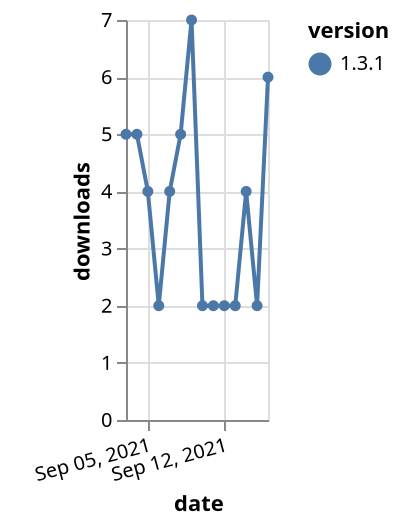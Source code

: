 {"$schema": "https://vega.github.io/schema/vega-lite/v5.json", "description": "A simple bar chart with embedded data.", "data": {"values": [{"date": "2021-09-03", "total": 4846, "delta": 5, "version": "1.3.1"}, {"date": "2021-09-04", "total": 4851, "delta": 5, "version": "1.3.1"}, {"date": "2021-09-05", "total": 4855, "delta": 4, "version": "1.3.1"}, {"date": "2021-09-06", "total": 4857, "delta": 2, "version": "1.3.1"}, {"date": "2021-09-07", "total": 4861, "delta": 4, "version": "1.3.1"}, {"date": "2021-09-08", "total": 4866, "delta": 5, "version": "1.3.1"}, {"date": "2021-09-09", "total": 4873, "delta": 7, "version": "1.3.1"}, {"date": "2021-09-10", "total": 4875, "delta": 2, "version": "1.3.1"}, {"date": "2021-09-11", "total": 4877, "delta": 2, "version": "1.3.1"}, {"date": "2021-09-12", "total": 4879, "delta": 2, "version": "1.3.1"}, {"date": "2021-09-13", "total": 4881, "delta": 2, "version": "1.3.1"}, {"date": "2021-09-14", "total": 4885, "delta": 4, "version": "1.3.1"}, {"date": "2021-09-15", "total": 4887, "delta": 2, "version": "1.3.1"}, {"date": "2021-09-16", "total": 4893, "delta": 6, "version": "1.3.1"}]}, "width": "container", "mark": {"type": "line", "point": {"filled": true}}, "encoding": {"x": {"field": "date", "type": "temporal", "timeUnit": "yearmonthdate", "title": "date", "axis": {"labelAngle": -15}}, "y": {"field": "delta", "type": "quantitative", "title": "downloads"}, "color": {"field": "version", "type": "nominal"}, "tooltip": {"field": "delta"}}}